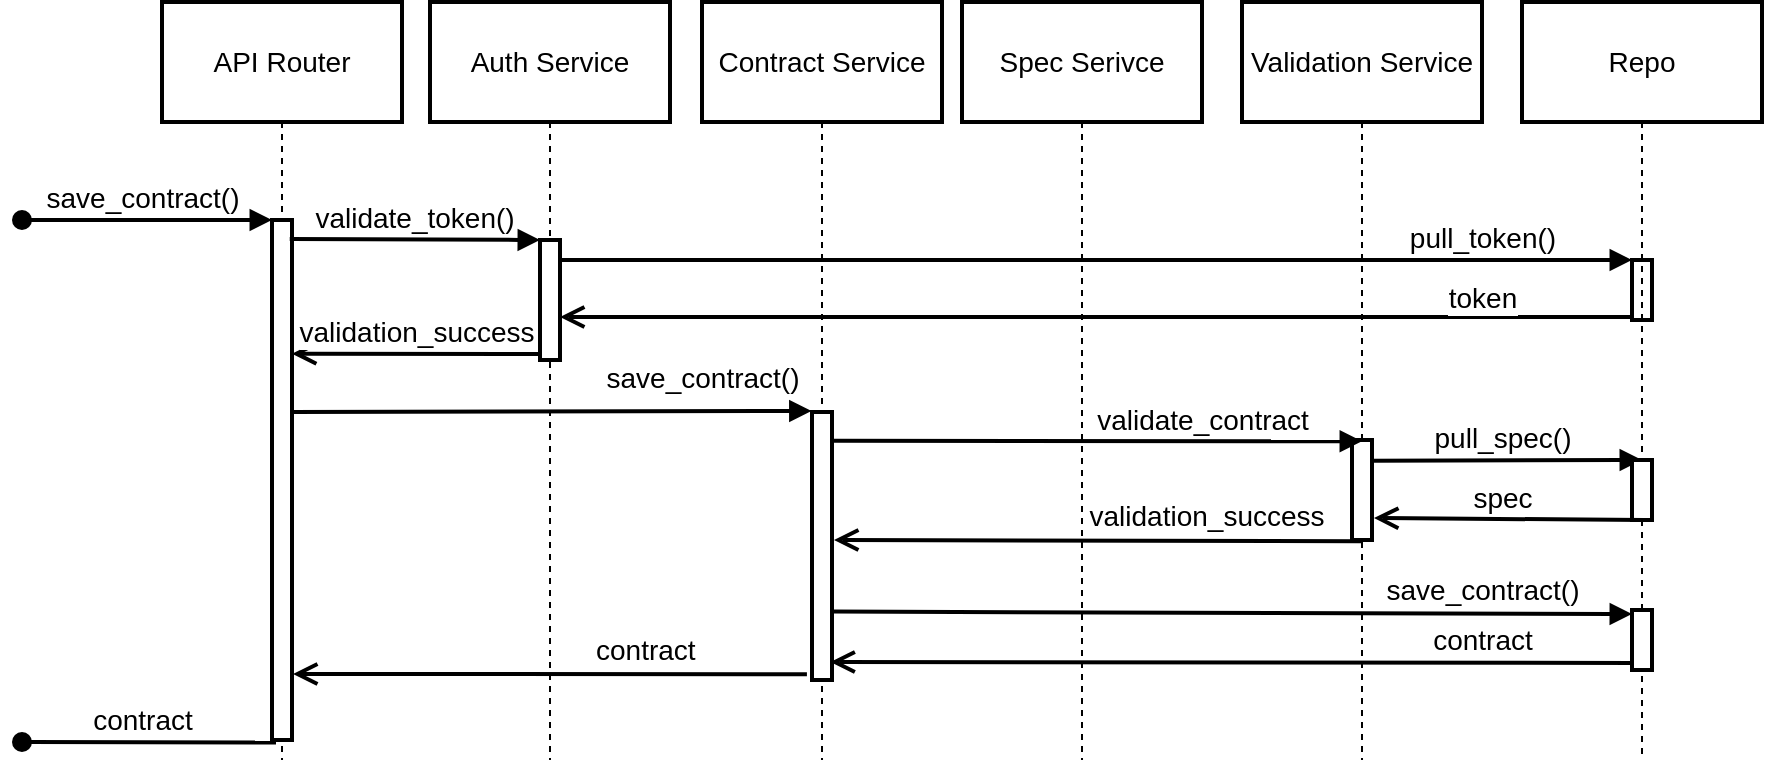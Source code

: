 <mxfile version="17.2.4" type="device" pages="2"><diagram id="sZq0sXEIHbAXUdHMV-fw" name="Страница 1"><mxGraphModel dx="1221" dy="791" grid="1" gridSize="10" guides="1" tooltips="1" connect="1" arrows="1" fold="1" page="1" pageScale="1" pageWidth="827" pageHeight="1169" math="0" shadow="0"><root><mxCell id="0"/><mxCell id="1" parent="0"/><mxCell id="mFrqBGiq4oliAWBAOMY--10" value="" style="edgeStyle=orthogonalEdgeStyle;rounded=0;orthogonalLoop=1;jettySize=auto;html=1;exitX=0.5;exitY=1;exitDx=0;exitDy=0;dashed=1;endArrow=none;endFill=0;fontSize=14;strokeWidth=1;" edge="1" parent="1" source="mFrqBGiq4oliAWBAOMY--4"><mxGeometry relative="1" as="geometry"><mxPoint x="720" y="400" as="targetPoint"/><mxPoint x="720" y="81" as="sourcePoint"/></mxGeometry></mxCell><mxCell id="IVfl0KTyZuRIuo76KiB5-8" value="" style="edgeStyle=orthogonalEdgeStyle;rounded=0;orthogonalLoop=1;jettySize=auto;html=1;exitX=0.5;exitY=1;exitDx=0;exitDy=0;dashed=1;endArrow=none;endFill=0;fontSize=14;strokeWidth=1;startArrow=none;" parent="1" source="mFrqBGiq4oliAWBAOMY--14" edge="1"><mxGeometry relative="1" as="geometry"><mxPoint x="860" y="400" as="targetPoint"/><mxPoint x="860" y="81" as="sourcePoint"/><Array as="points"/></mxGeometry></mxCell><mxCell id="XSmLGWtwbOCmGpY66SsC-21" style="edgeStyle=orthogonalEdgeStyle;rounded=0;orthogonalLoop=1;jettySize=auto;html=1;exitX=0.5;exitY=1;exitDx=0;exitDy=0;dashed=1;endArrow=none;endFill=0;fontSize=14;strokeWidth=1;" parent="1" source="XSmLGWtwbOCmGpY66SsC-4" edge="1"><mxGeometry relative="1" as="geometry"><mxPoint x="580" y="400" as="targetPoint"/></mxGeometry></mxCell><mxCell id="IVfl0KTyZuRIuo76KiB5-7" value="" style="edgeStyle=orthogonalEdgeStyle;rounded=0;orthogonalLoop=1;jettySize=auto;html=1;exitX=0.5;exitY=1;exitDx=0;exitDy=0;dashed=1;endArrow=none;endFill=0;fontSize=14;strokeWidth=1;" parent="1" source="XSmLGWtwbOCmGpY66SsC-3" edge="1"><mxGeometry relative="1" as="geometry"><mxPoint x="450" y="400" as="targetPoint"/><mxPoint x="450" y="81" as="sourcePoint"/></mxGeometry></mxCell><mxCell id="IVfl0KTyZuRIuo76KiB5-1" value="" style="edgeStyle=orthogonalEdgeStyle;rounded=0;orthogonalLoop=1;jettySize=auto;html=1;exitX=0.5;exitY=1;exitDx=0;exitDy=0;dashed=1;endArrow=none;endFill=0;fontSize=14;strokeWidth=1;" parent="1" source="XSmLGWtwbOCmGpY66SsC-2" edge="1"><mxGeometry relative="1" as="geometry"><mxPoint x="314" y="400" as="targetPoint"/><mxPoint x="314" y="81" as="sourcePoint"/></mxGeometry></mxCell><mxCell id="XSmLGWtwbOCmGpY66SsC-18" style="edgeStyle=orthogonalEdgeStyle;rounded=0;orthogonalLoop=1;jettySize=auto;html=1;exitX=0.5;exitY=1;exitDx=0;exitDy=0;dashed=1;endArrow=none;endFill=0;fontSize=14;strokeWidth=1;" parent="1" source="XSmLGWtwbOCmGpY66SsC-1" edge="1"><mxGeometry relative="1" as="geometry"><mxPoint x="180" y="400" as="targetPoint"/></mxGeometry></mxCell><mxCell id="XSmLGWtwbOCmGpY66SsC-1" value="API Router" style="rounded=0;whiteSpace=wrap;html=1;fontSize=14;strokeWidth=2;" parent="1" vertex="1"><mxGeometry x="120" y="21" width="120" height="60" as="geometry"/></mxCell><mxCell id="XSmLGWtwbOCmGpY66SsC-2" value="Auth Service" style="rounded=0;whiteSpace=wrap;html=1;fontSize=14;strokeWidth=2;" parent="1" vertex="1"><mxGeometry x="254" y="21" width="120" height="60" as="geometry"/></mxCell><mxCell id="XSmLGWtwbOCmGpY66SsC-3" value="Contract Service" style="rounded=0;whiteSpace=wrap;html=1;fontSize=14;strokeWidth=2;" parent="1" vertex="1"><mxGeometry x="390" y="21" width="120" height="60" as="geometry"/></mxCell><mxCell id="XSmLGWtwbOCmGpY66SsC-4" value="Spec Serivce" style="rounded=0;whiteSpace=wrap;html=1;fontSize=14;strokeWidth=2;" parent="1" vertex="1"><mxGeometry x="520" y="21" width="120" height="60" as="geometry"/></mxCell><mxCell id="XSmLGWtwbOCmGpY66SsC-5" value="Repo" style="rounded=0;whiteSpace=wrap;html=1;fontSize=14;strokeWidth=2;" parent="1" vertex="1"><mxGeometry x="800" y="21" width="120" height="60" as="geometry"/></mxCell><mxCell id="XSmLGWtwbOCmGpY66SsC-11" value="" style="html=1;points=[];perimeter=orthogonalPerimeter;fontSize=14;strokeWidth=2;" parent="1" vertex="1"><mxGeometry x="175" y="130" width="10" height="260" as="geometry"/></mxCell><mxCell id="XSmLGWtwbOCmGpY66SsC-12" value="save_contract()" style="html=1;verticalAlign=bottom;startArrow=oval;endArrow=block;startSize=8;rounded=0;fontSize=14;strokeWidth=2;" parent="1" edge="1"><mxGeometry x="-0.04" relative="1" as="geometry"><mxPoint x="50" y="130" as="sourcePoint"/><mxPoint as="offset"/><mxPoint x="175" y="130" as="targetPoint"/></mxGeometry></mxCell><mxCell id="RD1pg7y9tdDbKOqEGm3Q-2" value="validate_token()" style="html=1;verticalAlign=bottom;endArrow=block;entryX=0;entryY=0;rounded=0;exitX=0.887;exitY=0.043;exitDx=0;exitDy=0;exitPerimeter=0;fontSize=14;strokeWidth=2;" parent="1" edge="1"><mxGeometry relative="1" as="geometry"><mxPoint x="183.87" y="139.46" as="sourcePoint"/><mxPoint x="309" y="140" as="targetPoint"/></mxGeometry></mxCell><mxCell id="RD1pg7y9tdDbKOqEGm3Q-3" value="validation_success" style="html=1;verticalAlign=bottom;endArrow=open;endSize=8;exitX=0;exitY=0.95;rounded=0;entryX=0.997;entryY=0.257;entryDx=0;entryDy=0;entryPerimeter=0;fontSize=14;strokeWidth=2;" parent="1" source="RD1pg7y9tdDbKOqEGm3Q-1" target="XSmLGWtwbOCmGpY66SsC-11" edge="1"><mxGeometry relative="1" as="geometry"><mxPoint x="210" y="230" as="targetPoint"/></mxGeometry></mxCell><mxCell id="RD1pg7y9tdDbKOqEGm3Q-8" value="" style="html=1;verticalAlign=bottom;endArrow=open;endSize=8;exitX=0.886;exitY=0.97;rounded=0;exitDx=0;exitDy=0;exitPerimeter=0;entryX=1.051;entryY=0.727;entryDx=0;entryDy=0;entryPerimeter=0;fontSize=14;strokeWidth=2;" parent="1" edge="1"><mxGeometry x="-0.769" relative="1" as="geometry"><mxPoint x="185.51" y="357.02" as="targetPoint"/><mxPoint as="offset"/><mxPoint x="442.46" y="357.1" as="sourcePoint"/></mxGeometry></mxCell><mxCell id="RD1pg7y9tdDbKOqEGm3Q-12" value="save_contract()" style="html=1;verticalAlign=bottom;endArrow=block;rounded=0;entryX=-0.023;entryY=-0.004;entryDx=0;entryDy=0;entryPerimeter=0;fontSize=14;strokeWidth=2;" parent="1" target="RD1pg7y9tdDbKOqEGm3Q-6" edge="1"><mxGeometry x="0.578" y="6" relative="1" as="geometry"><mxPoint x="185" y="226" as="sourcePoint"/><mxPoint x="440" y="230" as="targetPoint"/><mxPoint as="offset"/></mxGeometry></mxCell><mxCell id="RD1pg7y9tdDbKOqEGm3Q-14" value="&lt;span style=&quot;color: rgb(0, 0, 0); font-family: helvetica; font-size: 14px; font-style: normal; font-weight: 400; letter-spacing: normal; text-align: center; text-indent: 0px; text-transform: none; word-spacing: 0px; background-color: rgb(255, 255, 255); display: inline; float: none;&quot;&gt;contract&lt;/span&gt;" style="text;whiteSpace=wrap;html=1;fontSize=14;strokeWidth=2;" parent="1" vertex="1"><mxGeometry x="335" y="330" width="110" height="30" as="geometry"/></mxCell><mxCell id="azoVMJk7kZw_C1iEvwmR-3" value="save_contract()" style="html=1;verticalAlign=bottom;endArrow=block;entryX=0;entryY=0;rounded=0;exitX=0.989;exitY=0.136;exitDx=0;exitDy=0;exitPerimeter=0;fontSize=14;strokeWidth=2;" parent="1" edge="1"><mxGeometry x="0.625" y="1" relative="1" as="geometry"><mxPoint x="454.89" y="325.784" as="sourcePoint"/><mxPoint as="offset"/><mxPoint x="855" y="327" as="targetPoint"/></mxGeometry></mxCell><mxCell id="azoVMJk7kZw_C1iEvwmR-4" value="contract" style="html=1;verticalAlign=bottom;endArrow=open;endSize=8;exitX=0;exitY=0.95;rounded=0;entryX=0.921;entryY=0.447;entryDx=0;entryDy=0;entryPerimeter=0;fontSize=14;strokeWidth=2;" parent="1" edge="1"><mxGeometry x="-0.626" relative="1" as="geometry"><mxPoint x="454.21" y="351.018" as="targetPoint"/><mxPoint as="offset"/><mxPoint x="855" y="351.5" as="sourcePoint"/></mxGeometry></mxCell><mxCell id="RD1pg7y9tdDbKOqEGm3Q-1" value="" style="html=1;points=[];perimeter=orthogonalPerimeter;fontSize=14;strokeWidth=2;" parent="1" vertex="1"><mxGeometry x="309" y="140" width="10" height="60" as="geometry"/></mxCell><mxCell id="IVfl0KTyZuRIuo76KiB5-3" value="pull_token()" style="html=1;verticalAlign=bottom;endArrow=block;entryX=0;entryY=0;rounded=0;exitX=1.1;exitY=0.167;exitDx=0;exitDy=0;exitPerimeter=0;fontSize=14;strokeWidth=2;" parent="1" source="RD1pg7y9tdDbKOqEGm3Q-1" target="IVfl0KTyZuRIuo76KiB5-2" edge="1"><mxGeometry x="0.719" relative="1" as="geometry"><mxPoint x="634" y="150" as="sourcePoint"/><mxPoint as="offset"/></mxGeometry></mxCell><mxCell id="IVfl0KTyZuRIuo76KiB5-4" value="token" style="html=1;verticalAlign=bottom;endArrow=open;endSize=8;exitX=0;exitY=0.95;rounded=0;fontSize=14;strokeWidth=2;" parent="1" source="IVfl0KTyZuRIuo76KiB5-2" target="RD1pg7y9tdDbKOqEGm3Q-1" edge="1"><mxGeometry x="-0.72" y="1" relative="1" as="geometry"><mxPoint x="634" y="226" as="targetPoint"/><mxPoint as="offset"/></mxGeometry></mxCell><mxCell id="IVfl0KTyZuRIuo76KiB5-6" value="contract" style="html=1;verticalAlign=bottom;startArrow=oval;endArrow=none;startSize=8;rounded=0;endFill=0;startFill=1;fontSize=14;entryX=0.2;entryY=1.005;entryDx=0;entryDy=0;entryPerimeter=0;strokeWidth=2;" parent="1" edge="1" target="XSmLGWtwbOCmGpY66SsC-11"><mxGeometry x="-0.059" relative="1" as="geometry"><mxPoint x="50" y="391" as="sourcePoint"/><mxPoint as="offset"/><mxPoint x="135.0" y="390" as="targetPoint"/></mxGeometry></mxCell><mxCell id="RD1pg7y9tdDbKOqEGm3Q-6" value="" style="html=1;points=[];perimeter=orthogonalPerimeter;fontSize=14;strokeWidth=2;" parent="1" vertex="1"><mxGeometry x="445" y="226" width="10" height="134" as="geometry"/></mxCell><mxCell id="mFrqBGiq4oliAWBAOMY--4" value="Validation Service" style="rounded=0;whiteSpace=wrap;html=1;fontSize=14;strokeWidth=2;" vertex="1" parent="1"><mxGeometry x="660" y="21" width="120" height="60" as="geometry"/></mxCell><mxCell id="IVfl0KTyZuRIuo76KiB5-2" value="" style="html=1;points=[];perimeter=orthogonalPerimeter;fontSize=14;strokeWidth=2;" parent="1" vertex="1"><mxGeometry x="855" y="150" width="10" height="30" as="geometry"/></mxCell><mxCell id="mFrqBGiq4oliAWBAOMY--6" value="" style="html=1;points=[];perimeter=orthogonalPerimeter;fontSize=14;strokeWidth=2;" vertex="1" parent="1"><mxGeometry x="855" y="325" width="10" height="30" as="geometry"/></mxCell><mxCell id="mFrqBGiq4oliAWBAOMY--9" value="" style="html=1;points=[];perimeter=orthogonalPerimeter;fontSize=14;strokeWidth=2;" vertex="1" parent="1"><mxGeometry x="715" y="240" width="10" height="50" as="geometry"/></mxCell><mxCell id="mFrqBGiq4oliAWBAOMY--11" value="validate_contract" style="html=1;verticalAlign=bottom;endArrow=block;entryX=0.5;entryY=0.013;rounded=0;exitX=0.989;exitY=0.136;exitDx=0;exitDy=0;exitPerimeter=0;entryDx=0;entryDy=0;entryPerimeter=0;fontSize=14;strokeWidth=2;" edge="1" parent="1" target="mFrqBGiq4oliAWBAOMY--9"><mxGeometry x="0.396" relative="1" as="geometry"><mxPoint x="455.0" y="240.394" as="sourcePoint"/><mxPoint as="offset"/><mxPoint x="855.11" y="241.61" as="targetPoint"/></mxGeometry></mxCell><mxCell id="mFrqBGiq4oliAWBAOMY--12" value="validation_success" style="html=1;verticalAlign=bottom;endArrow=open;endSize=8;rounded=0;exitX=0.459;exitY=1.013;exitDx=0;exitDy=0;exitPerimeter=0;fontSize=14;strokeWidth=2;" edge="1" parent="1" source="mFrqBGiq4oliAWBAOMY--9"><mxGeometry x="-0.409" y="-1" relative="1" as="geometry"><mxPoint x="456" y="290" as="targetPoint"/><mxPoint as="offset"/><mxPoint x="713.93" y="292.25" as="sourcePoint"/></mxGeometry></mxCell><mxCell id="mFrqBGiq4oliAWBAOMY--13" value="pull_spec()" style="html=1;verticalAlign=bottom;endArrow=block;rounded=0;exitX=0.989;exitY=0.136;exitDx=0;exitDy=0;exitPerimeter=0;fontSize=14;strokeWidth=2;" edge="1" parent="1"><mxGeometry x="-0.037" relative="1" as="geometry"><mxPoint x="725" y="250.394" as="sourcePoint"/><mxPoint as="offset"/><mxPoint x="860" y="250" as="targetPoint"/></mxGeometry></mxCell><mxCell id="mFrqBGiq4oliAWBAOMY--14" value="" style="html=1;points=[];perimeter=orthogonalPerimeter;fontSize=14;strokeWidth=2;" vertex="1" parent="1"><mxGeometry x="855" y="250" width="10" height="30" as="geometry"/></mxCell><mxCell id="mFrqBGiq4oliAWBAOMY--15" value="" style="edgeStyle=orthogonalEdgeStyle;rounded=0;orthogonalLoop=1;jettySize=auto;html=1;exitX=0.5;exitY=1;exitDx=0;exitDy=0;dashed=1;endArrow=none;endFill=0;fontSize=14;strokeWidth=1;" edge="1" parent="1" source="XSmLGWtwbOCmGpY66SsC-5" target="mFrqBGiq4oliAWBAOMY--14"><mxGeometry relative="1" as="geometry"><mxPoint x="860" y="400" as="targetPoint"/><mxPoint x="860" y="81" as="sourcePoint"/><Array as="points"/></mxGeometry></mxCell><mxCell id="mFrqBGiq4oliAWBAOMY--16" value="spec" style="html=1;verticalAlign=bottom;endArrow=open;endSize=8;rounded=0;exitX=0.293;exitY=1.045;exitDx=0;exitDy=0;exitPerimeter=0;fontSize=14;strokeWidth=2;" edge="1" parent="1"><mxGeometry x="0.052" y="1" relative="1" as="geometry"><mxPoint x="726" y="279" as="targetPoint"/><mxPoint as="offset"/><mxPoint x="861.0" y="280.0" as="sourcePoint"/></mxGeometry></mxCell></root></mxGraphModel></diagram><diagram id="Gj4qiebfXeO0gnfM6Si2" name="Страница 2"><mxGraphModel dx="1038" dy="672" grid="1" gridSize="10" guides="1" tooltips="1" connect="1" arrows="1" fold="1" page="1" pageScale="1" pageWidth="827" pageHeight="1169" math="0" shadow="0"><root><mxCell id="0"/><mxCell id="1" parent="0"/><mxCell id="-816oXe1PutIBHiCknwq-1" value="" style="edgeStyle=orthogonalEdgeStyle;rounded=0;orthogonalLoop=1;jettySize=auto;html=1;exitX=0.5;exitY=1;exitDx=0;exitDy=0;dashed=1;endArrow=none;endFill=0;fontSize=14;strokeWidth=1;" edge="1" parent="1" source="-816oXe1PutIBHiCknwq-26"><mxGeometry relative="1" as="geometry"><mxPoint x="720" y="400" as="targetPoint"/><mxPoint x="720" y="81" as="sourcePoint"/></mxGeometry></mxCell><mxCell id="-816oXe1PutIBHiCknwq-2" value="" style="edgeStyle=orthogonalEdgeStyle;rounded=0;orthogonalLoop=1;jettySize=auto;html=1;exitX=0.5;exitY=1;exitDx=0;exitDy=0;dashed=1;endArrow=none;endFill=0;fontSize=14;strokeWidth=1;startArrow=none;" edge="1" parent="1" source="-816oXe1PutIBHiCknwq-33"><mxGeometry relative="1" as="geometry"><mxPoint x="860" y="400" as="targetPoint"/><mxPoint x="860" y="81" as="sourcePoint"/><Array as="points"/></mxGeometry></mxCell><mxCell id="-816oXe1PutIBHiCknwq-3" style="edgeStyle=orthogonalEdgeStyle;rounded=0;orthogonalLoop=1;jettySize=auto;html=1;exitX=0.5;exitY=1;exitDx=0;exitDy=0;dashed=1;endArrow=none;endFill=0;fontSize=14;strokeWidth=1;" edge="1" parent="1" source="-816oXe1PutIBHiCknwq-10"><mxGeometry relative="1" as="geometry"><mxPoint x="580" y="400" as="targetPoint"/></mxGeometry></mxCell><mxCell id="-816oXe1PutIBHiCknwq-4" value="" style="edgeStyle=orthogonalEdgeStyle;rounded=0;orthogonalLoop=1;jettySize=auto;html=1;exitX=0.5;exitY=1;exitDx=0;exitDy=0;dashed=1;endArrow=none;endFill=0;fontSize=14;strokeWidth=1;" edge="1" parent="1" source="-816oXe1PutIBHiCknwq-9"><mxGeometry relative="1" as="geometry"><mxPoint x="450" y="400" as="targetPoint"/><mxPoint x="450" y="81" as="sourcePoint"/></mxGeometry></mxCell><mxCell id="-816oXe1PutIBHiCknwq-5" value="" style="edgeStyle=orthogonalEdgeStyle;rounded=0;orthogonalLoop=1;jettySize=auto;html=1;exitX=0.5;exitY=1;exitDx=0;exitDy=0;dashed=1;endArrow=none;endFill=0;fontSize=14;strokeWidth=1;" edge="1" parent="1" source="-816oXe1PutIBHiCknwq-8"><mxGeometry relative="1" as="geometry"><mxPoint x="314" y="400" as="targetPoint"/><mxPoint x="314" y="81" as="sourcePoint"/></mxGeometry></mxCell><mxCell id="-816oXe1PutIBHiCknwq-6" style="edgeStyle=orthogonalEdgeStyle;rounded=0;orthogonalLoop=1;jettySize=auto;html=1;exitX=0.5;exitY=1;exitDx=0;exitDy=0;dashed=1;endArrow=none;endFill=0;fontSize=14;strokeWidth=1;" edge="1" parent="1" source="-816oXe1PutIBHiCknwq-7"><mxGeometry relative="1" as="geometry"><mxPoint x="180" y="400" as="targetPoint"/></mxGeometry></mxCell><mxCell id="-816oXe1PutIBHiCknwq-7" value="API Router" style="rounded=0;whiteSpace=wrap;html=1;fontSize=14;strokeWidth=2;" vertex="1" parent="1"><mxGeometry x="120" y="21" width="120" height="60" as="geometry"/></mxCell><mxCell id="-816oXe1PutIBHiCknwq-8" value="Auth Service" style="rounded=0;whiteSpace=wrap;html=1;fontSize=14;strokeWidth=2;" vertex="1" parent="1"><mxGeometry x="254" y="21" width="120" height="60" as="geometry"/></mxCell><mxCell id="-816oXe1PutIBHiCknwq-9" value="Contract Service" style="rounded=0;whiteSpace=wrap;html=1;fontSize=14;strokeWidth=2;" vertex="1" parent="1"><mxGeometry x="390" y="21" width="120" height="60" as="geometry"/></mxCell><mxCell id="-816oXe1PutIBHiCknwq-10" value="Spec Serivce" style="rounded=0;whiteSpace=wrap;html=1;fontSize=14;strokeWidth=2;" vertex="1" parent="1"><mxGeometry x="520" y="21" width="120" height="60" as="geometry"/></mxCell><mxCell id="-816oXe1PutIBHiCknwq-11" value="Repo" style="rounded=0;whiteSpace=wrap;html=1;fontSize=14;strokeWidth=2;" vertex="1" parent="1"><mxGeometry x="800" y="21" width="120" height="60" as="geometry"/></mxCell><mxCell id="-816oXe1PutIBHiCknwq-12" value="" style="html=1;points=[];perimeter=orthogonalPerimeter;fontSize=14;strokeWidth=2;" vertex="1" parent="1"><mxGeometry x="175" y="130" width="10" height="260" as="geometry"/></mxCell><mxCell id="-816oXe1PutIBHiCknwq-13" value="save_spec()" style="html=1;verticalAlign=bottom;startArrow=oval;endArrow=block;startSize=8;rounded=0;fontSize=14;strokeWidth=2;" edge="1" parent="1"><mxGeometry x="-0.04" relative="1" as="geometry"><mxPoint x="50" y="130" as="sourcePoint"/><mxPoint as="offset"/><mxPoint x="175" y="130" as="targetPoint"/></mxGeometry></mxCell><mxCell id="-816oXe1PutIBHiCknwq-14" value="validate_token()" style="html=1;verticalAlign=bottom;endArrow=block;entryX=0;entryY=0;rounded=0;exitX=0.887;exitY=0.043;exitDx=0;exitDy=0;exitPerimeter=0;fontSize=14;strokeWidth=2;" edge="1" parent="1"><mxGeometry relative="1" as="geometry"><mxPoint x="183.87" y="139.46" as="sourcePoint"/><mxPoint x="309" y="140" as="targetPoint"/></mxGeometry></mxCell><mxCell id="-816oXe1PutIBHiCknwq-15" value="validation_success" style="html=1;verticalAlign=bottom;endArrow=open;endSize=8;exitX=0;exitY=0.95;rounded=0;entryX=0.997;entryY=0.257;entryDx=0;entryDy=0;entryPerimeter=0;fontSize=14;strokeWidth=2;" edge="1" parent="1" source="-816oXe1PutIBHiCknwq-21" target="-816oXe1PutIBHiCknwq-12"><mxGeometry relative="1" as="geometry"><mxPoint x="210" y="230" as="targetPoint"/></mxGeometry></mxCell><mxCell id="-816oXe1PutIBHiCknwq-16" value="" style="html=1;verticalAlign=bottom;endArrow=open;endSize=8;exitX=0.113;exitY=1.002;rounded=0;exitDx=0;exitDy=0;exitPerimeter=0;entryX=1.051;entryY=0.727;entryDx=0;entryDy=0;entryPerimeter=0;fontSize=14;strokeWidth=2;" edge="1" parent="1" source="-816oXe1PutIBHiCknwq-25"><mxGeometry x="-0.769" relative="1" as="geometry"><mxPoint x="185.51" y="357.02" as="targetPoint"/><mxPoint as="offset"/><mxPoint x="442.46" y="357.1" as="sourcePoint"/></mxGeometry></mxCell><mxCell id="-816oXe1PutIBHiCknwq-17" value="save_spec()" style="html=1;verticalAlign=bottom;endArrow=block;rounded=0;entryX=-0.023;entryY=-0.004;entryDx=0;entryDy=0;entryPerimeter=0;fontSize=14;strokeWidth=2;" edge="1" parent="1" target="-816oXe1PutIBHiCknwq-25"><mxGeometry x="0.578" y="6" relative="1" as="geometry"><mxPoint x="185" y="226" as="sourcePoint"/><mxPoint x="440" y="230" as="targetPoint"/><mxPoint as="offset"/></mxGeometry></mxCell><mxCell id="-816oXe1PutIBHiCknwq-18" value="&lt;span style=&quot;color: rgb(0 , 0 , 0) ; font-family: &amp;#34;helvetica&amp;#34; ; font-size: 14px ; font-style: normal ; font-weight: 400 ; letter-spacing: normal ; text-align: center ; text-indent: 0px ; text-transform: none ; word-spacing: 0px ; background-color: rgb(255 , 255 , 255) ; display: inline ; float: none&quot;&gt;spec&lt;/span&gt;" style="text;whiteSpace=wrap;html=1;fontSize=14;strokeWidth=2;" vertex="1" parent="1"><mxGeometry x="335" y="330" width="110" height="30" as="geometry"/></mxCell><mxCell id="-816oXe1PutIBHiCknwq-19" value="save_spec()" style="html=1;verticalAlign=bottom;endArrow=block;entryX=0;entryY=0;rounded=0;exitX=1.127;exitY=0.745;exitDx=0;exitDy=0;exitPerimeter=0;fontSize=14;strokeWidth=2;" edge="1" parent="1" source="-816oXe1PutIBHiCknwq-25"><mxGeometry x="0.625" y="1" relative="1" as="geometry"><mxPoint x="454.89" y="325.784" as="sourcePoint"/><mxPoint as="offset"/><mxPoint x="855" y="327" as="targetPoint"/></mxGeometry></mxCell><mxCell id="-816oXe1PutIBHiCknwq-20" value="spec" style="html=1;verticalAlign=bottom;endArrow=open;endSize=8;exitX=0;exitY=0.95;rounded=0;entryX=0.967;entryY=0.928;entryDx=0;entryDy=0;entryPerimeter=0;fontSize=14;strokeWidth=2;" edge="1" parent="1" target="-816oXe1PutIBHiCknwq-25"><mxGeometry x="-0.626" relative="1" as="geometry"><mxPoint x="454.21" y="351.018" as="targetPoint"/><mxPoint as="offset"/><mxPoint x="855" y="351.5" as="sourcePoint"/></mxGeometry></mxCell><mxCell id="-816oXe1PutIBHiCknwq-21" value="" style="html=1;points=[];perimeter=orthogonalPerimeter;fontSize=14;strokeWidth=2;" vertex="1" parent="1"><mxGeometry x="309" y="140" width="10" height="60" as="geometry"/></mxCell><mxCell id="-816oXe1PutIBHiCknwq-22" value="pull_token()" style="html=1;verticalAlign=bottom;endArrow=block;entryX=0;entryY=0;rounded=0;exitX=1.1;exitY=0.167;exitDx=0;exitDy=0;exitPerimeter=0;fontSize=14;strokeWidth=2;" edge="1" parent="1" source="-816oXe1PutIBHiCknwq-21" target="-816oXe1PutIBHiCknwq-27"><mxGeometry x="0.719" relative="1" as="geometry"><mxPoint x="634" y="150" as="sourcePoint"/><mxPoint as="offset"/></mxGeometry></mxCell><mxCell id="-816oXe1PutIBHiCknwq-23" value="token" style="html=1;verticalAlign=bottom;endArrow=open;endSize=8;exitX=0;exitY=0.95;rounded=0;fontSize=14;strokeWidth=2;" edge="1" parent="1" source="-816oXe1PutIBHiCknwq-27" target="-816oXe1PutIBHiCknwq-21"><mxGeometry x="-0.72" y="1" relative="1" as="geometry"><mxPoint x="634" y="226" as="targetPoint"/><mxPoint as="offset"/></mxGeometry></mxCell><mxCell id="-816oXe1PutIBHiCknwq-24" value="spec" style="html=1;verticalAlign=bottom;startArrow=oval;endArrow=none;startSize=8;rounded=0;endFill=0;startFill=1;fontSize=14;entryX=0.2;entryY=1.005;entryDx=0;entryDy=0;entryPerimeter=0;strokeWidth=2;" edge="1" parent="1" target="-816oXe1PutIBHiCknwq-12"><mxGeometry x="-0.059" relative="1" as="geometry"><mxPoint x="50" y="391" as="sourcePoint"/><mxPoint as="offset"/><mxPoint x="135.0" y="390" as="targetPoint"/></mxGeometry></mxCell><mxCell id="-816oXe1PutIBHiCknwq-25" value="" style="html=1;points=[];perimeter=orthogonalPerimeter;fontSize=14;strokeWidth=2;" vertex="1" parent="1"><mxGeometry x="575" y="226" width="10" height="134" as="geometry"/></mxCell><mxCell id="-816oXe1PutIBHiCknwq-26" value="Validation Service" style="rounded=0;whiteSpace=wrap;html=1;fontSize=14;strokeWidth=2;" vertex="1" parent="1"><mxGeometry x="660" y="21" width="120" height="60" as="geometry"/></mxCell><mxCell id="-816oXe1PutIBHiCknwq-27" value="" style="html=1;points=[];perimeter=orthogonalPerimeter;fontSize=14;strokeWidth=2;" vertex="1" parent="1"><mxGeometry x="855" y="150" width="10" height="30" as="geometry"/></mxCell><mxCell id="-816oXe1PutIBHiCknwq-28" value="" style="html=1;points=[];perimeter=orthogonalPerimeter;fontSize=14;strokeWidth=2;" vertex="1" parent="1"><mxGeometry x="855" y="325" width="10" height="30" as="geometry"/></mxCell><mxCell id="-816oXe1PutIBHiCknwq-29" value="" style="html=1;points=[];perimeter=orthogonalPerimeter;fontSize=14;strokeWidth=2;" vertex="1" parent="1"><mxGeometry x="715" y="240" width="10" height="50" as="geometry"/></mxCell><mxCell id="-816oXe1PutIBHiCknwq-30" value="validate_spec" style="html=1;verticalAlign=bottom;endArrow=block;entryX=0.5;entryY=0.013;rounded=0;entryDx=0;entryDy=0;entryPerimeter=0;fontSize=14;strokeWidth=2;exitX=0.967;exitY=0.106;exitDx=0;exitDy=0;exitPerimeter=0;" edge="1" parent="1" target="-816oXe1PutIBHiCknwq-29" source="-816oXe1PutIBHiCknwq-25"><mxGeometry x="-0.035" relative="1" as="geometry"><mxPoint x="590" y="241" as="sourcePoint"/><mxPoint as="offset"/><mxPoint x="855.11" y="241.61" as="targetPoint"/></mxGeometry></mxCell><mxCell id="-816oXe1PutIBHiCknwq-31" value="validation_success" style="html=1;verticalAlign=bottom;endArrow=open;endSize=8;rounded=0;exitX=0.459;exitY=1.013;exitDx=0;exitDy=0;exitPerimeter=0;fontSize=14;strokeWidth=2;entryX=1.02;entryY=0.477;entryDx=0;entryDy=0;entryPerimeter=0;" edge="1" parent="1" source="-816oXe1PutIBHiCknwq-29" target="-816oXe1PutIBHiCknwq-25"><mxGeometry x="0.036" relative="1" as="geometry"><mxPoint x="590" y="290" as="targetPoint"/><mxPoint as="offset"/><mxPoint x="713.93" y="292.25" as="sourcePoint"/></mxGeometry></mxCell><mxCell id="-816oXe1PutIBHiCknwq-32" value="pull_spec()" style="html=1;verticalAlign=bottom;endArrow=block;rounded=0;exitX=0.989;exitY=0.136;exitDx=0;exitDy=0;exitPerimeter=0;fontSize=14;strokeWidth=2;" edge="1" parent="1"><mxGeometry x="-0.037" relative="1" as="geometry"><mxPoint x="725" y="250.394" as="sourcePoint"/><mxPoint as="offset"/><mxPoint x="860" y="250" as="targetPoint"/></mxGeometry></mxCell><mxCell id="-816oXe1PutIBHiCknwq-33" value="" style="html=1;points=[];perimeter=orthogonalPerimeter;fontSize=14;strokeWidth=2;" vertex="1" parent="1"><mxGeometry x="855" y="250" width="10" height="30" as="geometry"/></mxCell><mxCell id="-816oXe1PutIBHiCknwq-34" value="" style="edgeStyle=orthogonalEdgeStyle;rounded=0;orthogonalLoop=1;jettySize=auto;html=1;exitX=0.5;exitY=1;exitDx=0;exitDy=0;dashed=1;endArrow=none;endFill=0;fontSize=14;strokeWidth=1;" edge="1" parent="1" source="-816oXe1PutIBHiCknwq-11" target="-816oXe1PutIBHiCknwq-33"><mxGeometry relative="1" as="geometry"><mxPoint x="860" y="400" as="targetPoint"/><mxPoint x="860" y="81" as="sourcePoint"/><Array as="points"/></mxGeometry></mxCell><mxCell id="-816oXe1PutIBHiCknwq-35" value="spec" style="html=1;verticalAlign=bottom;endArrow=open;endSize=8;rounded=0;exitX=0.293;exitY=1.045;exitDx=0;exitDy=0;exitPerimeter=0;fontSize=14;strokeWidth=2;" edge="1" parent="1"><mxGeometry x="0.052" y="1" relative="1" as="geometry"><mxPoint x="726" y="279" as="targetPoint"/><mxPoint as="offset"/><mxPoint x="861" y="280" as="sourcePoint"/></mxGeometry></mxCell></root></mxGraphModel></diagram></mxfile>
